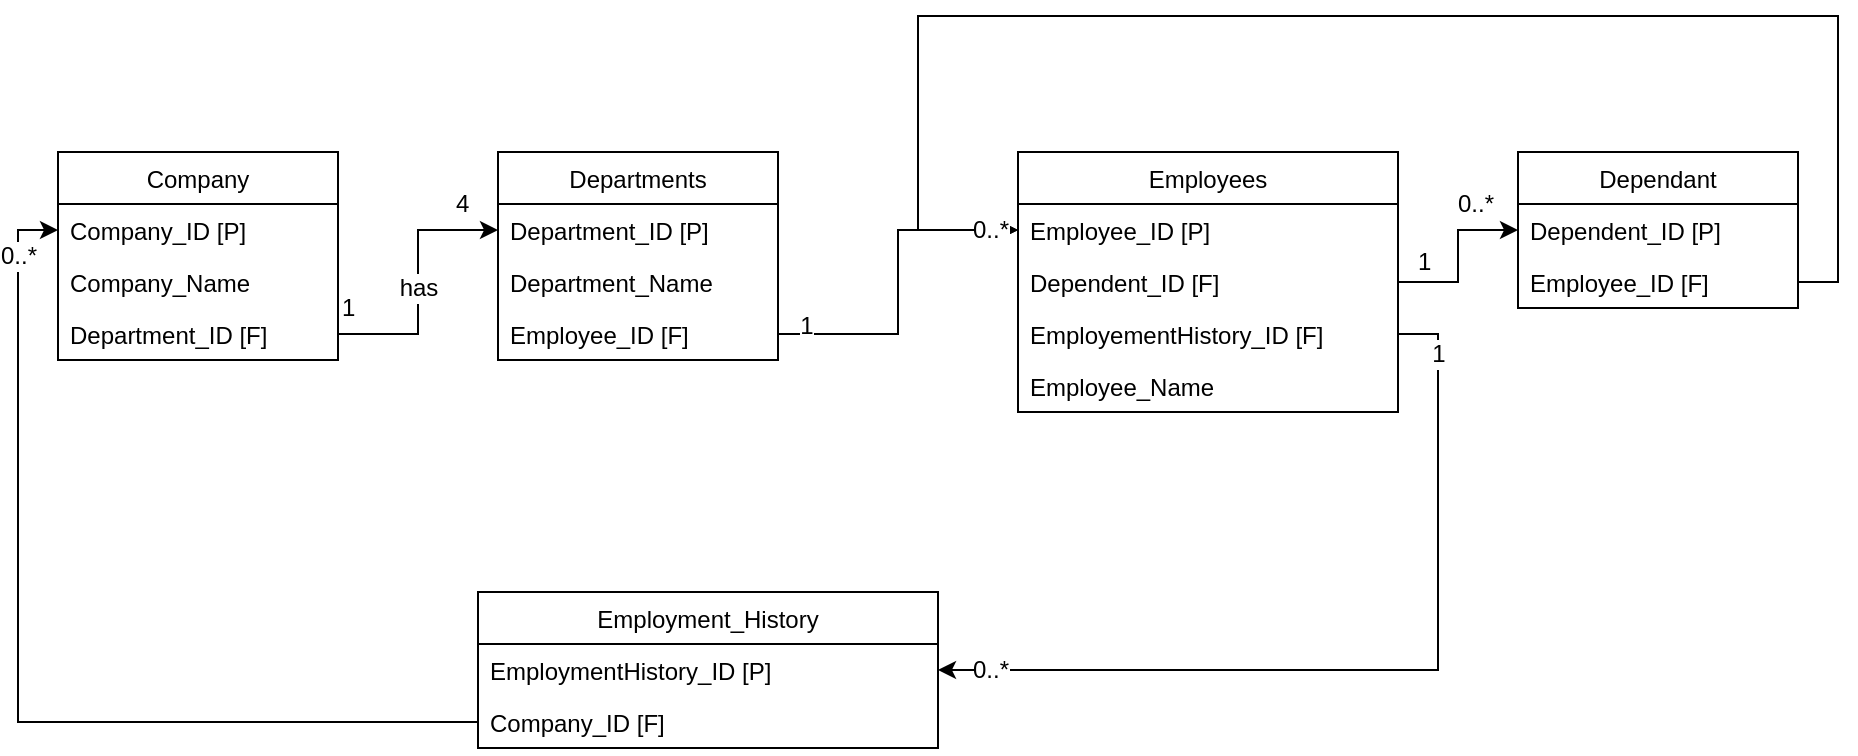 <mxfile version="11.2.4" type="device" pages="1"><diagram id="NGwTqx0fUbDzmmvmjuo4" name="Page-1"><mxGraphModel dx="1184" dy="678" grid="0" gridSize="10" guides="1" tooltips="1" connect="1" arrows="1" fold="1" page="1" pageScale="1" pageWidth="3300" pageHeight="4681" math="0" shadow="0"><root><mxCell id="0"/><mxCell id="1" parent="0"/><mxCell id="5N95z3LidpPQPcR0bJZ5-5" value="Company" style="swimlane;fontStyle=0;childLayout=stackLayout;horizontal=1;startSize=26;fillColor=none;horizontalStack=0;resizeParent=1;resizeParentMax=0;resizeLast=0;collapsible=1;marginBottom=0;" vertex="1" parent="1"><mxGeometry x="280" y="238" width="140" height="104" as="geometry"/></mxCell><mxCell id="5N95z3LidpPQPcR0bJZ5-6" value="Company_ID [P]" style="text;strokeColor=none;fillColor=none;align=left;verticalAlign=top;spacingLeft=4;spacingRight=4;overflow=hidden;rotatable=0;points=[[0,0.5],[1,0.5]];portConstraint=eastwest;" vertex="1" parent="5N95z3LidpPQPcR0bJZ5-5"><mxGeometry y="26" width="140" height="26" as="geometry"/></mxCell><mxCell id="5N95z3LidpPQPcR0bJZ5-7" value="Company_Name" style="text;strokeColor=none;fillColor=none;align=left;verticalAlign=top;spacingLeft=4;spacingRight=4;overflow=hidden;rotatable=0;points=[[0,0.5],[1,0.5]];portConstraint=eastwest;" vertex="1" parent="5N95z3LidpPQPcR0bJZ5-5"><mxGeometry y="52" width="140" height="26" as="geometry"/></mxCell><mxCell id="5N95z3LidpPQPcR0bJZ5-8" value="Department_ID [F]" style="text;strokeColor=none;fillColor=none;align=left;verticalAlign=top;spacingLeft=4;spacingRight=4;overflow=hidden;rotatable=0;points=[[0,0.5],[1,0.5]];portConstraint=eastwest;" vertex="1" parent="5N95z3LidpPQPcR0bJZ5-5"><mxGeometry y="78" width="140" height="26" as="geometry"/></mxCell><mxCell id="5N95z3LidpPQPcR0bJZ5-9" value="Departments" style="swimlane;fontStyle=0;childLayout=stackLayout;horizontal=1;startSize=26;fillColor=none;horizontalStack=0;resizeParent=1;resizeParentMax=0;resizeLast=0;collapsible=1;marginBottom=0;" vertex="1" parent="1"><mxGeometry x="500" y="238" width="140" height="104" as="geometry"/></mxCell><mxCell id="5N95z3LidpPQPcR0bJZ5-10" value="Department_ID [P]" style="text;strokeColor=none;fillColor=none;align=left;verticalAlign=top;spacingLeft=4;spacingRight=4;overflow=hidden;rotatable=0;points=[[0,0.5],[1,0.5]];portConstraint=eastwest;" vertex="1" parent="5N95z3LidpPQPcR0bJZ5-9"><mxGeometry y="26" width="140" height="26" as="geometry"/></mxCell><mxCell id="5N95z3LidpPQPcR0bJZ5-11" value="Department_Name" style="text;strokeColor=none;fillColor=none;align=left;verticalAlign=top;spacingLeft=4;spacingRight=4;overflow=hidden;rotatable=0;points=[[0,0.5],[1,0.5]];portConstraint=eastwest;" vertex="1" parent="5N95z3LidpPQPcR0bJZ5-9"><mxGeometry y="52" width="140" height="26" as="geometry"/></mxCell><mxCell id="5N95z3LidpPQPcR0bJZ5-12" value="Employee_ID [F]" style="text;strokeColor=none;fillColor=none;align=left;verticalAlign=top;spacingLeft=4;spacingRight=4;overflow=hidden;rotatable=0;points=[[0,0.5],[1,0.5]];portConstraint=eastwest;" vertex="1" parent="5N95z3LidpPQPcR0bJZ5-9"><mxGeometry y="78" width="140" height="26" as="geometry"/></mxCell><mxCell id="5N95z3LidpPQPcR0bJZ5-13" value="Employees" style="swimlane;fontStyle=0;childLayout=stackLayout;horizontal=1;startSize=26;fillColor=none;horizontalStack=0;resizeParent=1;resizeParentMax=0;resizeLast=0;collapsible=1;marginBottom=0;" vertex="1" parent="1"><mxGeometry x="760" y="238" width="190" height="130" as="geometry"/></mxCell><mxCell id="5N95z3LidpPQPcR0bJZ5-14" value="Employee_ID [P]" style="text;strokeColor=none;fillColor=none;align=left;verticalAlign=top;spacingLeft=4;spacingRight=4;overflow=hidden;rotatable=0;points=[[0,0.5],[1,0.5]];portConstraint=eastwest;" vertex="1" parent="5N95z3LidpPQPcR0bJZ5-13"><mxGeometry y="26" width="190" height="26" as="geometry"/></mxCell><mxCell id="5N95z3LidpPQPcR0bJZ5-15" value="Dependent_ID [F]" style="text;strokeColor=none;fillColor=none;align=left;verticalAlign=top;spacingLeft=4;spacingRight=4;overflow=hidden;rotatable=0;points=[[0,0.5],[1,0.5]];portConstraint=eastwest;" vertex="1" parent="5N95z3LidpPQPcR0bJZ5-13"><mxGeometry y="52" width="190" height="26" as="geometry"/></mxCell><mxCell id="5N95z3LidpPQPcR0bJZ5-16" value="EmployementHistory_ID [F]" style="text;strokeColor=none;fillColor=none;align=left;verticalAlign=top;spacingLeft=4;spacingRight=4;overflow=hidden;rotatable=0;points=[[0,0.5],[1,0.5]];portConstraint=eastwest;" vertex="1" parent="5N95z3LidpPQPcR0bJZ5-13"><mxGeometry y="78" width="190" height="26" as="geometry"/></mxCell><mxCell id="5N95z3LidpPQPcR0bJZ5-26" value="Employee_Name" style="text;strokeColor=none;fillColor=none;align=left;verticalAlign=top;spacingLeft=4;spacingRight=4;overflow=hidden;rotatable=0;points=[[0,0.5],[1,0.5]];portConstraint=eastwest;" vertex="1" parent="5N95z3LidpPQPcR0bJZ5-13"><mxGeometry y="104" width="190" height="26" as="geometry"/></mxCell><mxCell id="5N95z3LidpPQPcR0bJZ5-17" value="Employment_History" style="swimlane;fontStyle=0;childLayout=stackLayout;horizontal=1;startSize=26;fillColor=none;horizontalStack=0;resizeParent=1;resizeParentMax=0;resizeLast=0;collapsible=1;marginBottom=0;" vertex="1" parent="1"><mxGeometry x="490" y="458" width="230" height="78" as="geometry"/></mxCell><mxCell id="5N95z3LidpPQPcR0bJZ5-18" value="EmploymentHistory_ID [P]" style="text;strokeColor=none;fillColor=none;align=left;verticalAlign=top;spacingLeft=4;spacingRight=4;overflow=hidden;rotatable=0;points=[[0,0.5],[1,0.5]];portConstraint=eastwest;" vertex="1" parent="5N95z3LidpPQPcR0bJZ5-17"><mxGeometry y="26" width="230" height="26" as="geometry"/></mxCell><mxCell id="5N95z3LidpPQPcR0bJZ5-19" value="Company_ID [F]" style="text;strokeColor=none;fillColor=none;align=left;verticalAlign=top;spacingLeft=4;spacingRight=4;overflow=hidden;rotatable=0;points=[[0,0.5],[1,0.5]];portConstraint=eastwest;" vertex="1" parent="5N95z3LidpPQPcR0bJZ5-17"><mxGeometry y="52" width="230" height="26" as="geometry"/></mxCell><mxCell id="5N95z3LidpPQPcR0bJZ5-21" style="edgeStyle=orthogonalEdgeStyle;rounded=0;orthogonalLoop=1;jettySize=auto;html=1;exitX=1;exitY=0.5;exitDx=0;exitDy=0;entryX=0;entryY=0.5;entryDx=0;entryDy=0;" edge="1" parent="1" source="5N95z3LidpPQPcR0bJZ5-8" target="5N95z3LidpPQPcR0bJZ5-10"><mxGeometry relative="1" as="geometry"/></mxCell><mxCell id="5N95z3LidpPQPcR0bJZ5-35" value="has" style="text;html=1;resizable=0;points=[];align=center;verticalAlign=middle;labelBackgroundColor=#ffffff;" vertex="1" connectable="0" parent="5N95z3LidpPQPcR0bJZ5-21"><mxGeometry x="0.197" y="-2" relative="1" as="geometry"><mxPoint x="-2" y="16" as="offset"/></mxGeometry></mxCell><mxCell id="5N95z3LidpPQPcR0bJZ5-22" value="Dependant" style="swimlane;fontStyle=0;childLayout=stackLayout;horizontal=1;startSize=26;fillColor=none;horizontalStack=0;resizeParent=1;resizeParentMax=0;resizeLast=0;collapsible=1;marginBottom=0;" vertex="1" parent="1"><mxGeometry x="1010" y="238" width="140" height="78" as="geometry"/></mxCell><mxCell id="5N95z3LidpPQPcR0bJZ5-23" value="Dependent_ID [P]" style="text;strokeColor=none;fillColor=none;align=left;verticalAlign=top;spacingLeft=4;spacingRight=4;overflow=hidden;rotatable=0;points=[[0,0.5],[1,0.5]];portConstraint=eastwest;" vertex="1" parent="5N95z3LidpPQPcR0bJZ5-22"><mxGeometry y="26" width="140" height="26" as="geometry"/></mxCell><mxCell id="5N95z3LidpPQPcR0bJZ5-24" value="Employee_ID [F]" style="text;strokeColor=none;fillColor=none;align=left;verticalAlign=top;spacingLeft=4;spacingRight=4;overflow=hidden;rotatable=0;points=[[0,0.5],[1,0.5]];portConstraint=eastwest;" vertex="1" parent="5N95z3LidpPQPcR0bJZ5-22"><mxGeometry y="52" width="140" height="26" as="geometry"/></mxCell><mxCell id="5N95z3LidpPQPcR0bJZ5-28" style="edgeStyle=orthogonalEdgeStyle;rounded=0;orthogonalLoop=1;jettySize=auto;html=1;exitX=1;exitY=0.5;exitDx=0;exitDy=0;entryX=0;entryY=0.5;entryDx=0;entryDy=0;" edge="1" parent="1" source="5N95z3LidpPQPcR0bJZ5-12" target="5N95z3LidpPQPcR0bJZ5-14"><mxGeometry relative="1" as="geometry"/></mxCell><mxCell id="5N95z3LidpPQPcR0bJZ5-36" value="1" style="text;html=1;resizable=0;points=[];align=center;verticalAlign=middle;labelBackgroundColor=#ffffff;" vertex="1" connectable="0" parent="5N95z3LidpPQPcR0bJZ5-28"><mxGeometry x="-0.837" y="4" relative="1" as="geometry"><mxPoint as="offset"/></mxGeometry></mxCell><mxCell id="5N95z3LidpPQPcR0bJZ5-29" style="edgeStyle=orthogonalEdgeStyle;rounded=0;orthogonalLoop=1;jettySize=auto;html=1;exitX=1;exitY=0.5;exitDx=0;exitDy=0;entryX=0;entryY=0.5;entryDx=0;entryDy=0;" edge="1" parent="1" source="5N95z3LidpPQPcR0bJZ5-15" target="5N95z3LidpPQPcR0bJZ5-23"><mxGeometry relative="1" as="geometry"/></mxCell><mxCell id="5N95z3LidpPQPcR0bJZ5-30" style="edgeStyle=orthogonalEdgeStyle;rounded=0;orthogonalLoop=1;jettySize=auto;html=1;exitX=1;exitY=0.5;exitDx=0;exitDy=0;entryX=0;entryY=0.5;entryDx=0;entryDy=0;" edge="1" parent="1" source="5N95z3LidpPQPcR0bJZ5-24" target="5N95z3LidpPQPcR0bJZ5-14"><mxGeometry relative="1" as="geometry"><Array as="points"><mxPoint x="1170" y="303"/><mxPoint x="1170" y="170"/><mxPoint x="710" y="170"/><mxPoint x="710" y="277"/></Array></mxGeometry></mxCell><mxCell id="5N95z3LidpPQPcR0bJZ5-37" value="0..*" style="text;html=1;resizable=0;points=[];align=center;verticalAlign=middle;labelBackgroundColor=#ffffff;" vertex="1" connectable="0" parent="5N95z3LidpPQPcR0bJZ5-30"><mxGeometry x="0.964" relative="1" as="geometry"><mxPoint as="offset"/></mxGeometry></mxCell><mxCell id="5N95z3LidpPQPcR0bJZ5-31" style="edgeStyle=orthogonalEdgeStyle;rounded=0;orthogonalLoop=1;jettySize=auto;html=1;exitX=1;exitY=0.5;exitDx=0;exitDy=0;entryX=1;entryY=0.5;entryDx=0;entryDy=0;" edge="1" parent="1" source="5N95z3LidpPQPcR0bJZ5-16" target="5N95z3LidpPQPcR0bJZ5-18"><mxGeometry relative="1" as="geometry"/></mxCell><mxCell id="5N95z3LidpPQPcR0bJZ5-41" value="1" style="text;html=1;resizable=0;points=[];align=center;verticalAlign=middle;labelBackgroundColor=#ffffff;" vertex="1" connectable="0" parent="5N95z3LidpPQPcR0bJZ5-31"><mxGeometry x="-0.909" y="-10" relative="1" as="geometry"><mxPoint x="10" y="10" as="offset"/></mxGeometry></mxCell><mxCell id="5N95z3LidpPQPcR0bJZ5-42" value="0..*" style="text;html=1;resizable=0;points=[];align=center;verticalAlign=middle;labelBackgroundColor=#ffffff;" vertex="1" connectable="0" parent="5N95z3LidpPQPcR0bJZ5-31"><mxGeometry x="0.881" relative="1" as="geometry"><mxPoint as="offset"/></mxGeometry></mxCell><mxCell id="5N95z3LidpPQPcR0bJZ5-32" style="edgeStyle=orthogonalEdgeStyle;rounded=0;orthogonalLoop=1;jettySize=auto;html=1;exitX=0;exitY=0.5;exitDx=0;exitDy=0;entryX=0;entryY=0.5;entryDx=0;entryDy=0;" edge="1" parent="1" source="5N95z3LidpPQPcR0bJZ5-19" target="5N95z3LidpPQPcR0bJZ5-6"><mxGeometry relative="1" as="geometry"/></mxCell><mxCell id="5N95z3LidpPQPcR0bJZ5-44" value="0..*" style="text;html=1;resizable=0;points=[];align=center;verticalAlign=middle;labelBackgroundColor=#ffffff;" vertex="1" connectable="0" parent="5N95z3LidpPQPcR0bJZ5-32"><mxGeometry x="0.867" relative="1" as="geometry"><mxPoint as="offset"/></mxGeometry></mxCell><mxCell id="5N95z3LidpPQPcR0bJZ5-33" value="1" style="text;html=1;resizable=0;points=[];autosize=1;align=left;verticalAlign=top;spacingTop=-4;" vertex="1" parent="1"><mxGeometry x="420" y="306" width="20" height="20" as="geometry"/></mxCell><mxCell id="5N95z3LidpPQPcR0bJZ5-34" value="4" style="text;html=1;resizable=0;points=[];autosize=1;align=left;verticalAlign=top;spacingTop=-4;" vertex="1" parent="1"><mxGeometry x="477" y="254" width="20" height="20" as="geometry"/></mxCell><mxCell id="5N95z3LidpPQPcR0bJZ5-38" value="1" style="text;html=1;resizable=0;points=[];autosize=1;align=left;verticalAlign=top;spacingTop=-4;" vertex="1" parent="1"><mxGeometry x="958" y="283" width="20" height="20" as="geometry"/></mxCell><mxCell id="5N95z3LidpPQPcR0bJZ5-40" value="0..*" style="text;html=1;resizable=0;points=[];autosize=1;align=left;verticalAlign=top;spacingTop=-4;" vertex="1" parent="1"><mxGeometry x="978" y="254" width="30" height="20" as="geometry"/></mxCell></root></mxGraphModel></diagram></mxfile>